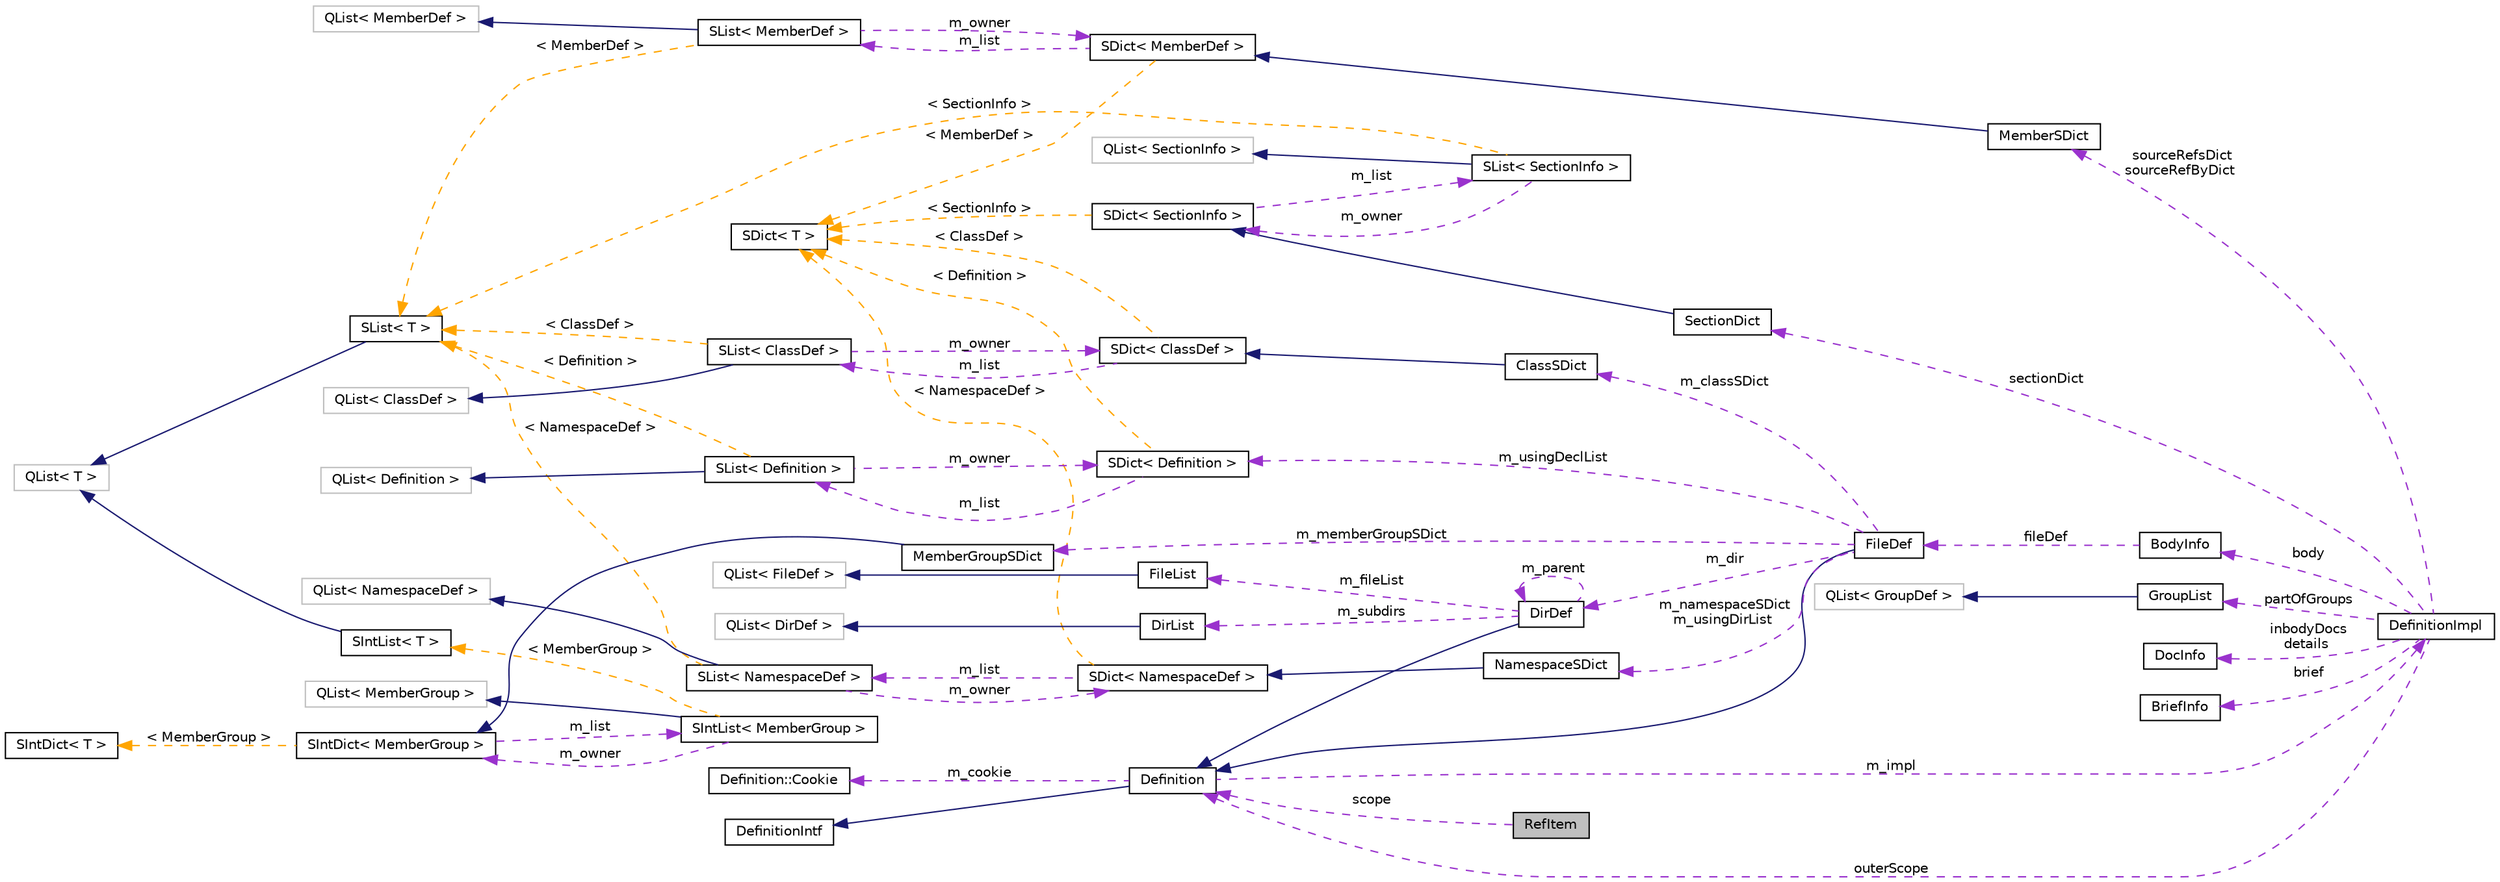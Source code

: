 digraph "RefItem"
{
 // INTERACTIVE_SVG=YES
  edge [fontname="Helvetica",fontsize="10",labelfontname="Helvetica",labelfontsize="10"];
  node [fontname="Helvetica",fontsize="10",shape=record];
  rankdir="LR";
  Node1 [label="RefItem",height=0.2,width=0.4,color="black", fillcolor="grey75", style="filled", fontcolor="black"];
  Node2 -> Node1 [dir="back",color="darkorchid3",fontsize="10",style="dashed",label=" scope" ,fontname="Helvetica"];
  Node2 [label="Definition",height=0.2,width=0.4,color="black", fillcolor="white", style="filled",URL="$d5/dcc/class_definition.html",tooltip="The common base class of all entity definitions found in the sources. "];
  Node3 -> Node2 [dir="back",color="midnightblue",fontsize="10",style="solid",fontname="Helvetica"];
  Node3 [label="DefinitionIntf",height=0.2,width=0.4,color="black", fillcolor="white", style="filled",URL="$d9/d4a/class_definition_intf.html",tooltip="Abstract interface for a Definition or DefinitionList. "];
  Node4 -> Node2 [dir="back",color="darkorchid3",fontsize="10",style="dashed",label=" m_cookie" ,fontname="Helvetica"];
  Node4 [label="Definition::Cookie",height=0.2,width=0.4,color="black", fillcolor="white", style="filled",URL="$d1/d2f/struct_definition_1_1_cookie.html"];
  Node5 -> Node2 [dir="back",color="darkorchid3",fontsize="10",style="dashed",label=" m_impl" ,fontname="Helvetica"];
  Node5 [label="DefinitionImpl",height=0.2,width=0.4,color="black", fillcolor="white", style="filled",URL="$d3/ddf/class_definition_impl.html",tooltip="Private data associated with a Symbol Definition object. "];
  Node6 -> Node5 [dir="back",color="darkorchid3",fontsize="10",style="dashed",label=" sectionDict" ,fontname="Helvetica"];
  Node6 [label="SectionDict",height=0.2,width=0.4,color="black", fillcolor="white", style="filled",URL="$de/d9a/class_section_dict.html",tooltip="Unsorted dictionary of SectionInfo objects. "];
  Node7 -> Node6 [dir="back",color="midnightblue",fontsize="10",style="solid",fontname="Helvetica"];
  Node7 [label="SDict\< SectionInfo \>",height=0.2,width=0.4,color="black", fillcolor="white", style="filled",URL="$d1/d50/class_s_dict.html"];
  Node8 -> Node7 [dir="back",color="darkorchid3",fontsize="10",style="dashed",label=" m_list" ,fontname="Helvetica"];
  Node8 [label="SList\< SectionInfo \>",height=0.2,width=0.4,color="black", fillcolor="white", style="filled",URL="$df/dce/class_s_list.html"];
  Node9 -> Node8 [dir="back",color="midnightblue",fontsize="10",style="solid",fontname="Helvetica"];
  Node9 [label="QList\< SectionInfo \>",height=0.2,width=0.4,color="grey75", fillcolor="white", style="filled"];
  Node7 -> Node8 [dir="back",color="darkorchid3",fontsize="10",style="dashed",label=" m_owner" ,fontname="Helvetica"];
  Node10 -> Node8 [dir="back",color="orange",fontsize="10",style="dashed",label=" \< SectionInfo \>" ,fontname="Helvetica"];
  Node10 [label="SList\< T \>",height=0.2,width=0.4,color="black", fillcolor="white", style="filled",URL="$df/dce/class_s_list.html",tooltip="internal wrapper class that redirects compareValues() to the dictionary "];
  Node11 -> Node10 [dir="back",color="midnightblue",fontsize="10",style="solid",fontname="Helvetica"];
  Node11 [label="QList\< T \>",height=0.2,width=0.4,color="grey75", fillcolor="white", style="filled"];
  Node12 -> Node7 [dir="back",color="orange",fontsize="10",style="dashed",label=" \< SectionInfo \>" ,fontname="Helvetica"];
  Node12 [label="SDict\< T \>",height=0.2,width=0.4,color="black", fillcolor="white", style="filled",URL="$d1/d50/class_s_dict.html",tooltip="Ordered dictionary of elements of type T. "];
  Node13 -> Node5 [dir="back",color="darkorchid3",fontsize="10",style="dashed",label=" body" ,fontname="Helvetica"];
  Node13 [label="BodyInfo",height=0.2,width=0.4,color="black", fillcolor="white", style="filled",URL="$db/dab/struct_body_info.html",tooltip="Data associated with description found in the body. "];
  Node14 -> Node13 [dir="back",color="darkorchid3",fontsize="10",style="dashed",label=" fileDef" ,fontname="Helvetica"];
  Node14 [label="FileDef",height=0.2,width=0.4,color="black", fillcolor="white", style="filled",URL="$de/db0/class_file_def.html",tooltip="A model of a file symbol. "];
  Node2 -> Node14 [dir="back",color="midnightblue",fontsize="10",style="solid",fontname="Helvetica"];
  Node15 -> Node14 [dir="back",color="darkorchid3",fontsize="10",style="dashed",label=" m_classSDict" ,fontname="Helvetica"];
  Node15 [label="ClassSDict",height=0.2,width=0.4,color="black", fillcolor="white", style="filled",URL="$d9/d3d/class_class_s_dict.html",tooltip="A sorted dictionary of ClassDef objects. "];
  Node16 -> Node15 [dir="back",color="midnightblue",fontsize="10",style="solid",fontname="Helvetica"];
  Node16 [label="SDict\< ClassDef \>",height=0.2,width=0.4,color="black", fillcolor="white", style="filled",URL="$d1/d50/class_s_dict.html"];
  Node17 -> Node16 [dir="back",color="darkorchid3",fontsize="10",style="dashed",label=" m_list" ,fontname="Helvetica"];
  Node17 [label="SList\< ClassDef \>",height=0.2,width=0.4,color="black", fillcolor="white", style="filled",URL="$df/dce/class_s_list.html"];
  Node18 -> Node17 [dir="back",color="midnightblue",fontsize="10",style="solid",fontname="Helvetica"];
  Node18 [label="QList\< ClassDef \>",height=0.2,width=0.4,color="grey75", fillcolor="white", style="filled"];
  Node16 -> Node17 [dir="back",color="darkorchid3",fontsize="10",style="dashed",label=" m_owner" ,fontname="Helvetica"];
  Node10 -> Node17 [dir="back",color="orange",fontsize="10",style="dashed",label=" \< ClassDef \>" ,fontname="Helvetica"];
  Node12 -> Node16 [dir="back",color="orange",fontsize="10",style="dashed",label=" \< ClassDef \>" ,fontname="Helvetica"];
  Node19 -> Node14 [dir="back",color="darkorchid3",fontsize="10",style="dashed",label=" m_usingDeclList" ,fontname="Helvetica"];
  Node19 [label="SDict\< Definition \>",height=0.2,width=0.4,color="black", fillcolor="white", style="filled",URL="$d1/d50/class_s_dict.html"];
  Node20 -> Node19 [dir="back",color="darkorchid3",fontsize="10",style="dashed",label=" m_list" ,fontname="Helvetica"];
  Node20 [label="SList\< Definition \>",height=0.2,width=0.4,color="black", fillcolor="white", style="filled",URL="$df/dce/class_s_list.html"];
  Node21 -> Node20 [dir="back",color="midnightblue",fontsize="10",style="solid",fontname="Helvetica"];
  Node21 [label="QList\< Definition \>",height=0.2,width=0.4,color="grey75", fillcolor="white", style="filled"];
  Node19 -> Node20 [dir="back",color="darkorchid3",fontsize="10",style="dashed",label=" m_owner" ,fontname="Helvetica"];
  Node10 -> Node20 [dir="back",color="orange",fontsize="10",style="dashed",label=" \< Definition \>" ,fontname="Helvetica"];
  Node12 -> Node19 [dir="back",color="orange",fontsize="10",style="dashed",label=" \< Definition \>" ,fontname="Helvetica"];
  Node22 -> Node14 [dir="back",color="darkorchid3",fontsize="10",style="dashed",label=" m_memberGroupSDict" ,fontname="Helvetica"];
  Node22 [label="MemberGroupSDict",height=0.2,width=0.4,color="black", fillcolor="white", style="filled",URL="$dc/d1e/class_member_group_s_dict.html",tooltip="A sorted dictionary of MemberGroup objects. "];
  Node23 -> Node22 [dir="back",color="midnightblue",fontsize="10",style="solid",fontname="Helvetica"];
  Node23 [label="SIntDict\< MemberGroup \>",height=0.2,width=0.4,color="black", fillcolor="white", style="filled",URL="$d0/d9f/class_s_int_dict.html"];
  Node24 -> Node23 [dir="back",color="darkorchid3",fontsize="10",style="dashed",label=" m_list" ,fontname="Helvetica"];
  Node24 [label="SIntList\< MemberGroup \>",height=0.2,width=0.4,color="black", fillcolor="white", style="filled",URL="$d8/d9a/class_s_int_list.html"];
  Node25 -> Node24 [dir="back",color="midnightblue",fontsize="10",style="solid",fontname="Helvetica"];
  Node25 [label="QList\< MemberGroup \>",height=0.2,width=0.4,color="grey75", fillcolor="white", style="filled"];
  Node23 -> Node24 [dir="back",color="darkorchid3",fontsize="10",style="dashed",label=" m_owner" ,fontname="Helvetica"];
  Node26 -> Node24 [dir="back",color="orange",fontsize="10",style="dashed",label=" \< MemberGroup \>" ,fontname="Helvetica"];
  Node26 [label="SIntList\< T \>",height=0.2,width=0.4,color="black", fillcolor="white", style="filled",URL="$d8/d9a/class_s_int_list.html",tooltip="internal wrapper class that redirects compareValues() to the dictionary "];
  Node11 -> Node26 [dir="back",color="midnightblue",fontsize="10",style="solid",fontname="Helvetica"];
  Node27 -> Node23 [dir="back",color="orange",fontsize="10",style="dashed",label=" \< MemberGroup \>" ,fontname="Helvetica"];
  Node27 [label="SIntDict\< T \>",height=0.2,width=0.4,color="black", fillcolor="white", style="filled",URL="$d0/d9f/class_s_int_dict.html",tooltip="Ordered dictionary of elements of type T. "];
  Node28 -> Node14 [dir="back",color="darkorchid3",fontsize="10",style="dashed",label=" m_dir" ,fontname="Helvetica"];
  Node28 [label="DirDef",height=0.2,width=0.4,color="black", fillcolor="white", style="filled",URL="$d4/dd4/class_dir_def.html",tooltip="A model of a directory symbol. "];
  Node2 -> Node28 [dir="back",color="midnightblue",fontsize="10",style="solid",fontname="Helvetica"];
  Node29 -> Node28 [dir="back",color="darkorchid3",fontsize="10",style="dashed",label=" m_subdirs" ,fontname="Helvetica"];
  Node29 [label="DirList",height=0.2,width=0.4,color="black", fillcolor="white", style="filled",URL="$dc/d2a/class_dir_list.html",tooltip="A list of directories. "];
  Node30 -> Node29 [dir="back",color="midnightblue",fontsize="10",style="solid",fontname="Helvetica"];
  Node30 [label="QList\< DirDef \>",height=0.2,width=0.4,color="grey75", fillcolor="white", style="filled"];
  Node31 -> Node28 [dir="back",color="darkorchid3",fontsize="10",style="dashed",label=" m_fileList" ,fontname="Helvetica"];
  Node31 [label="FileList",height=0.2,width=0.4,color="black", fillcolor="white", style="filled",URL="$d0/d18/class_file_list.html",tooltip="Class representing a list of FileDef objects. "];
  Node32 -> Node31 [dir="back",color="midnightblue",fontsize="10",style="solid",fontname="Helvetica"];
  Node32 [label="QList\< FileDef \>",height=0.2,width=0.4,color="grey75", fillcolor="white", style="filled"];
  Node28 -> Node28 [dir="back",color="darkorchid3",fontsize="10",style="dashed",label=" m_parent" ,fontname="Helvetica"];
  Node33 -> Node14 [dir="back",color="darkorchid3",fontsize="10",style="dashed",label=" m_namespaceSDict\nm_usingDirList" ,fontname="Helvetica"];
  Node33 [label="NamespaceSDict",height=0.2,width=0.4,color="black", fillcolor="white", style="filled",URL="$d4/d8d/class_namespace_s_dict.html",tooltip="A sorted dictionary of NamespaceDef objects. "];
  Node34 -> Node33 [dir="back",color="midnightblue",fontsize="10",style="solid",fontname="Helvetica"];
  Node34 [label="SDict\< NamespaceDef \>",height=0.2,width=0.4,color="black", fillcolor="white", style="filled",URL="$d1/d50/class_s_dict.html"];
  Node35 -> Node34 [dir="back",color="darkorchid3",fontsize="10",style="dashed",label=" m_list" ,fontname="Helvetica"];
  Node35 [label="SList\< NamespaceDef \>",height=0.2,width=0.4,color="black", fillcolor="white", style="filled",URL="$df/dce/class_s_list.html"];
  Node36 -> Node35 [dir="back",color="midnightblue",fontsize="10",style="solid",fontname="Helvetica"];
  Node36 [label="QList\< NamespaceDef \>",height=0.2,width=0.4,color="grey75", fillcolor="white", style="filled"];
  Node34 -> Node35 [dir="back",color="darkorchid3",fontsize="10",style="dashed",label=" m_owner" ,fontname="Helvetica"];
  Node10 -> Node35 [dir="back",color="orange",fontsize="10",style="dashed",label=" \< NamespaceDef \>" ,fontname="Helvetica"];
  Node12 -> Node34 [dir="back",color="orange",fontsize="10",style="dashed",label=" \< NamespaceDef \>" ,fontname="Helvetica"];
  Node37 -> Node5 [dir="back",color="darkorchid3",fontsize="10",style="dashed",label=" sourceRefsDict\nsourceRefByDict" ,fontname="Helvetica"];
  Node37 [label="MemberSDict",height=0.2,width=0.4,color="black", fillcolor="white", style="filled",URL="$d6/dd6/class_member_s_dict.html",tooltip="A sorted dictionary of MemberDef objects. "];
  Node38 -> Node37 [dir="back",color="midnightblue",fontsize="10",style="solid",fontname="Helvetica"];
  Node38 [label="SDict\< MemberDef \>",height=0.2,width=0.4,color="black", fillcolor="white", style="filled",URL="$d1/d50/class_s_dict.html"];
  Node39 -> Node38 [dir="back",color="darkorchid3",fontsize="10",style="dashed",label=" m_list" ,fontname="Helvetica"];
  Node39 [label="SList\< MemberDef \>",height=0.2,width=0.4,color="black", fillcolor="white", style="filled",URL="$df/dce/class_s_list.html"];
  Node40 -> Node39 [dir="back",color="midnightblue",fontsize="10",style="solid",fontname="Helvetica"];
  Node40 [label="QList\< MemberDef \>",height=0.2,width=0.4,color="grey75", fillcolor="white", style="filled"];
  Node38 -> Node39 [dir="back",color="darkorchid3",fontsize="10",style="dashed",label=" m_owner" ,fontname="Helvetica"];
  Node10 -> Node39 [dir="back",color="orange",fontsize="10",style="dashed",label=" \< MemberDef \>" ,fontname="Helvetica"];
  Node12 -> Node38 [dir="back",color="orange",fontsize="10",style="dashed",label=" \< MemberDef \>" ,fontname="Helvetica"];
  Node41 -> Node5 [dir="back",color="darkorchid3",fontsize="10",style="dashed",label=" partOfGroups" ,fontname="Helvetica"];
  Node41 [label="GroupList",height=0.2,width=0.4,color="black", fillcolor="white", style="filled",URL="$d3/d3b/class_group_list.html",tooltip="A list of GroupDef objects. "];
  Node42 -> Node41 [dir="back",color="midnightblue",fontsize="10",style="solid",fontname="Helvetica"];
  Node42 [label="QList\< GroupDef \>",height=0.2,width=0.4,color="grey75", fillcolor="white", style="filled"];
  Node43 -> Node5 [dir="back",color="darkorchid3",fontsize="10",style="dashed",label=" inbodyDocs\ndetails" ,fontname="Helvetica"];
  Node43 [label="DocInfo",height=0.2,width=0.4,color="black", fillcolor="white", style="filled",URL="$d7/dd5/struct_doc_info.html",tooltip="Data associated with a detailed description. "];
  Node44 -> Node5 [dir="back",color="darkorchid3",fontsize="10",style="dashed",label=" brief" ,fontname="Helvetica"];
  Node44 [label="BriefInfo",height=0.2,width=0.4,color="black", fillcolor="white", style="filled",URL="$d0/da7/struct_brief_info.html",tooltip="Data associated with a brief description. "];
  Node2 -> Node5 [dir="back",color="darkorchid3",fontsize="10",style="dashed",label=" outerScope" ,fontname="Helvetica"];
}
